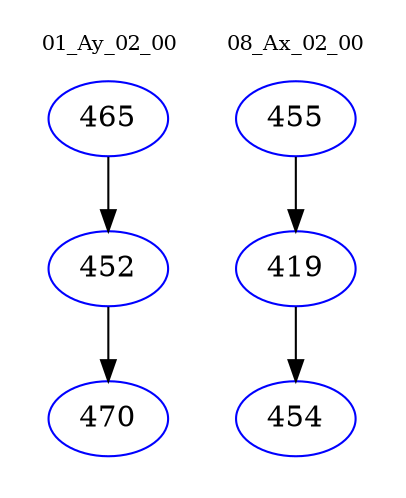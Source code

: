 digraph{
subgraph cluster_0 {
color = white
label = "01_Ay_02_00";
fontsize=10;
T0_465 [label="465", color="blue"]
T0_465 -> T0_452 [color="black"]
T0_452 [label="452", color="blue"]
T0_452 -> T0_470 [color="black"]
T0_470 [label="470", color="blue"]
}
subgraph cluster_1 {
color = white
label = "08_Ax_02_00";
fontsize=10;
T1_455 [label="455", color="blue"]
T1_455 -> T1_419 [color="black"]
T1_419 [label="419", color="blue"]
T1_419 -> T1_454 [color="black"]
T1_454 [label="454", color="blue"]
}
}
